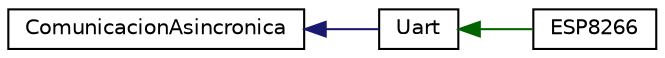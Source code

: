 digraph "Graphical Class Hierarchy"
{
 // LATEX_PDF_SIZE
  edge [fontname="Helvetica",fontsize="10",labelfontname="Helvetica",labelfontsize="10"];
  node [fontname="Helvetica",fontsize="10",shape=record];
  rankdir="LR";
  Node0 [label="ComunicacionAsincronica",height=0.2,width=0.4,color="black", fillcolor="white", style="filled",URL="$class_comunicacion_asincronica.html",tooltip="Clase del objeto ComunicacionAsincronica Clase abstracta pura para la generación de UART."];
  Node0 -> Node1 [dir="back",color="midnightblue",fontsize="10",style="solid",fontname="Helvetica"];
  Node1 [label="Uart",height=0.2,width=0.4,color="black", fillcolor="white", style="filled",URL="$class_uart.html",tooltip="Clase del objeto uart El objeto uart genera una comunicación asincrónica de tipo UART."];
  Node1 -> Node2 [dir="back",color="darkgreen",fontsize="10",style="solid",fontname="Helvetica"];
  Node2 [label="ESP8266",height=0.2,width=0.4,color="black", fillcolor="white", style="filled",URL="$class_e_s_p8266.html",tooltip="Clase del objeto ESP8266 El objeto ESP8266 permite la simple utilización del módulo arduino ESP8266 y..."];
}
